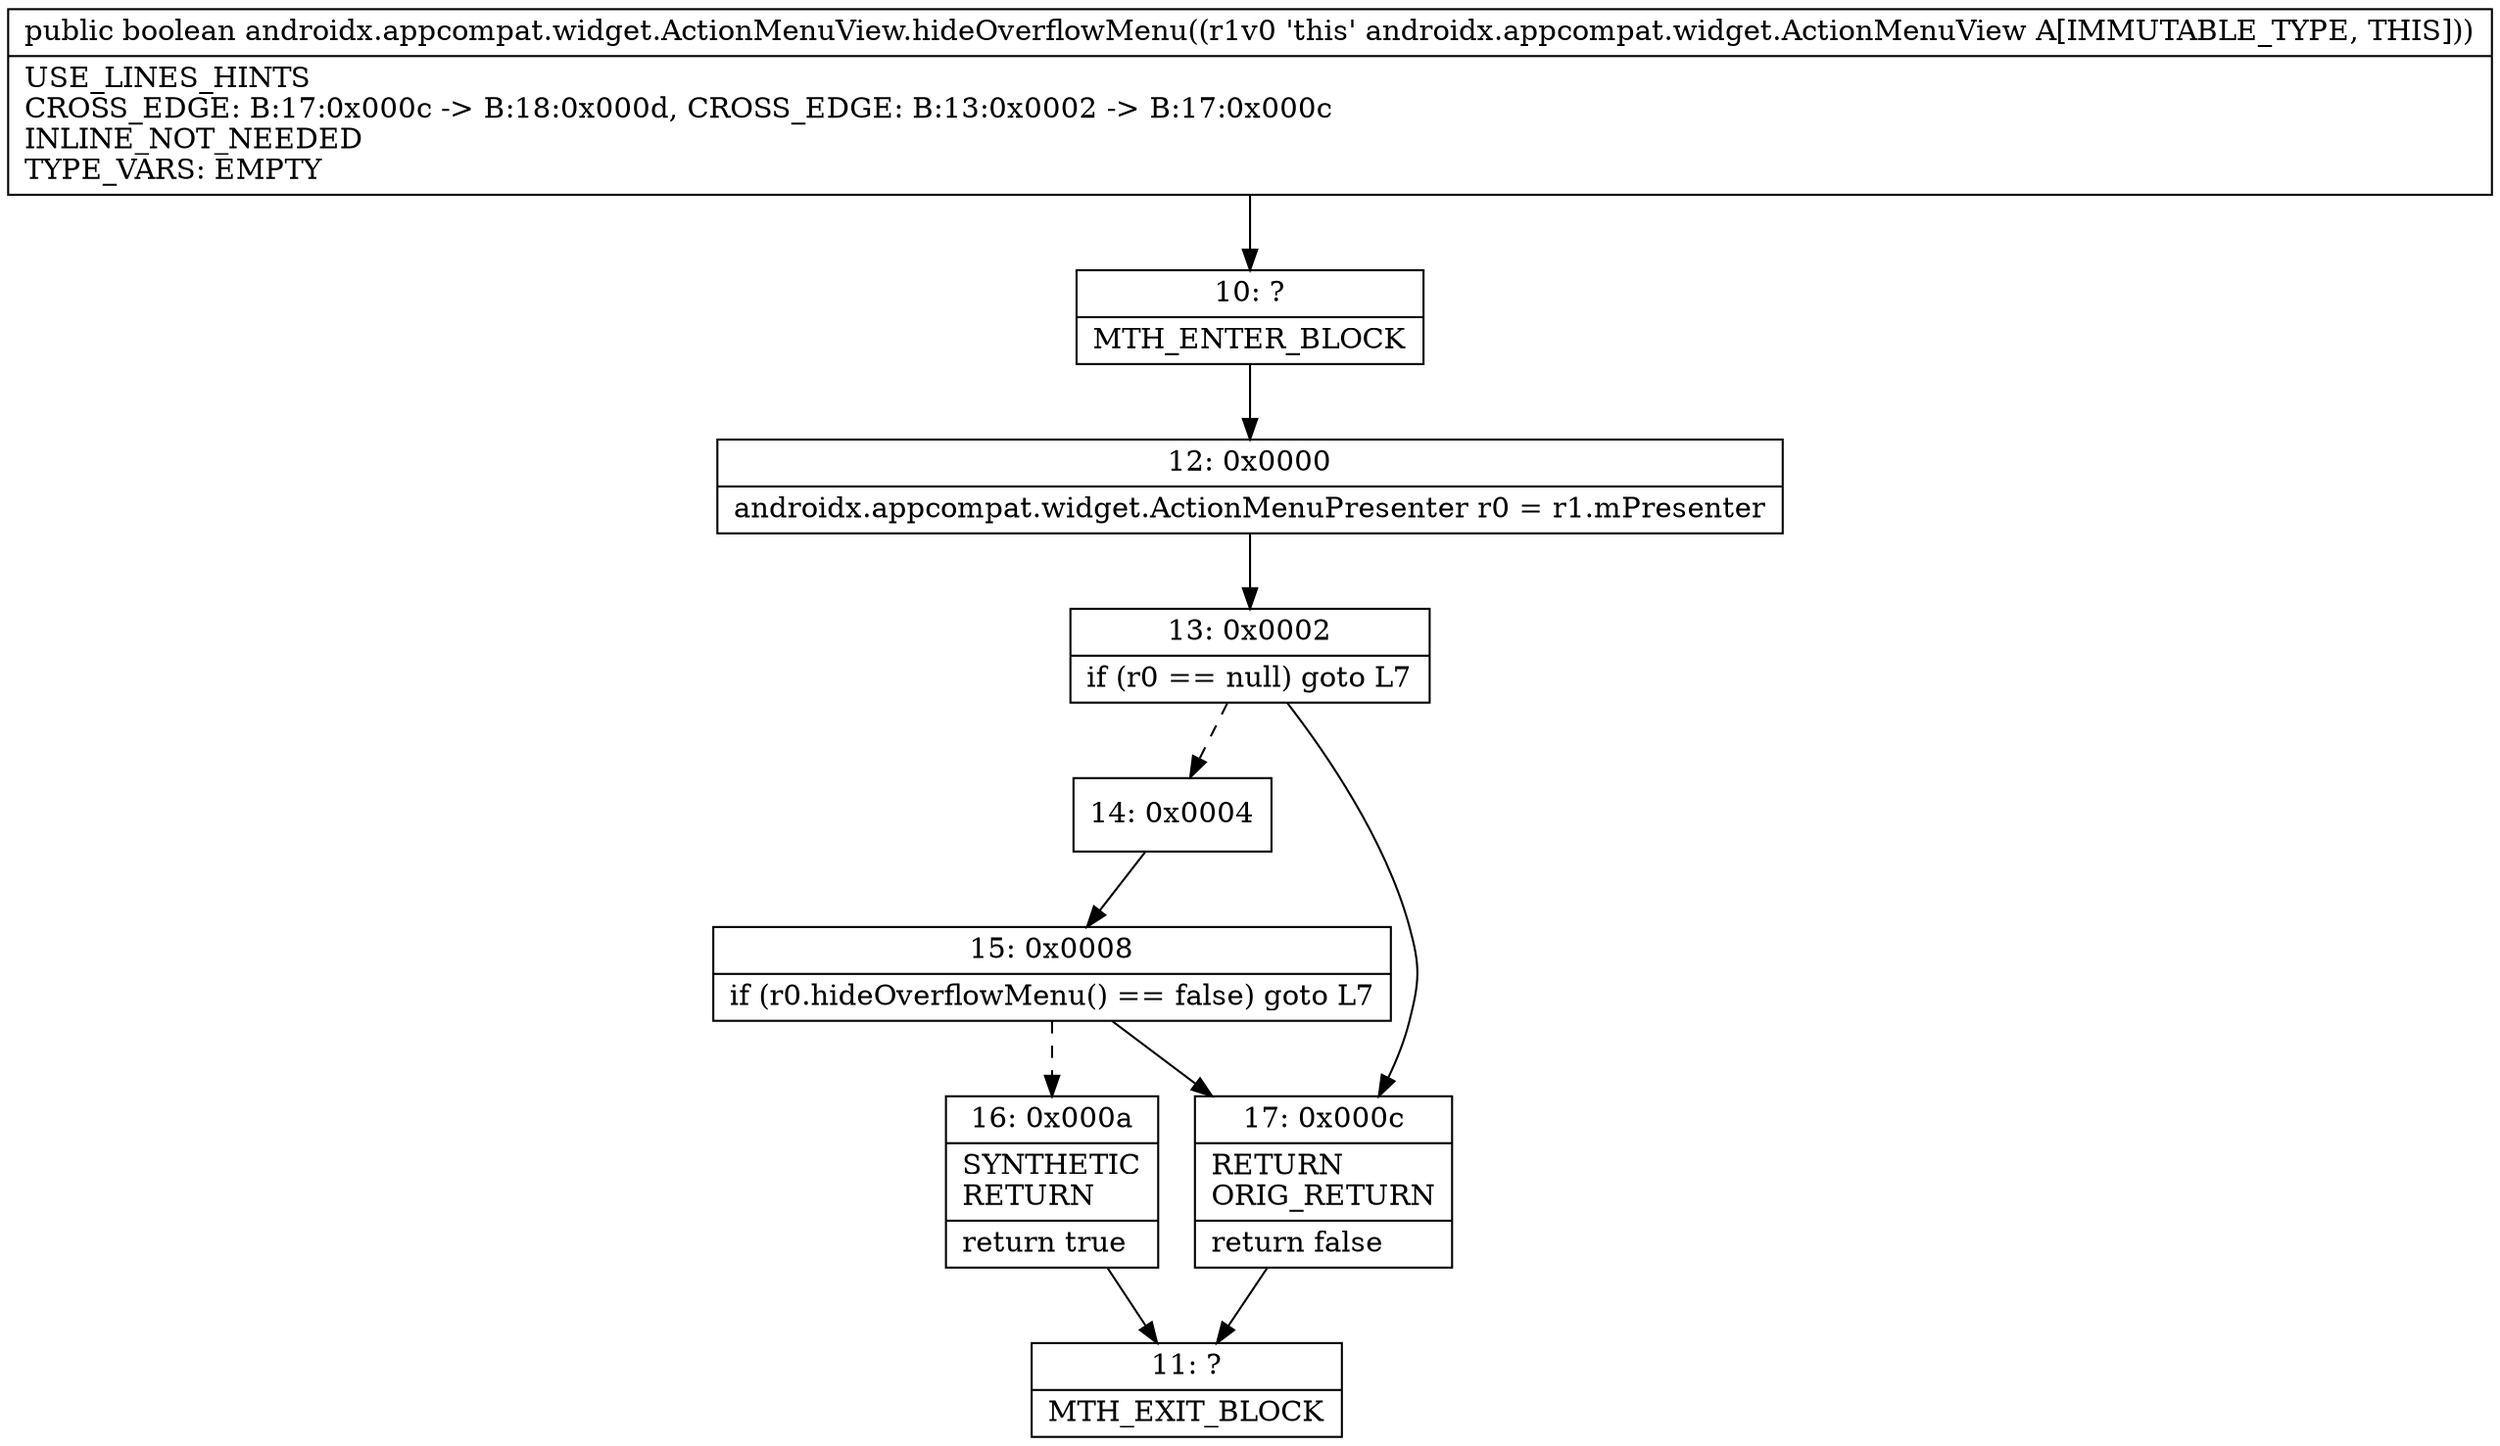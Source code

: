 digraph "CFG forandroidx.appcompat.widget.ActionMenuView.hideOverflowMenu()Z" {
Node_10 [shape=record,label="{10\:\ ?|MTH_ENTER_BLOCK\l}"];
Node_12 [shape=record,label="{12\:\ 0x0000|androidx.appcompat.widget.ActionMenuPresenter r0 = r1.mPresenter\l}"];
Node_13 [shape=record,label="{13\:\ 0x0002|if (r0 == null) goto L7\l}"];
Node_14 [shape=record,label="{14\:\ 0x0004}"];
Node_15 [shape=record,label="{15\:\ 0x0008|if (r0.hideOverflowMenu() == false) goto L7\l}"];
Node_16 [shape=record,label="{16\:\ 0x000a|SYNTHETIC\lRETURN\l|return true\l}"];
Node_11 [shape=record,label="{11\:\ ?|MTH_EXIT_BLOCK\l}"];
Node_17 [shape=record,label="{17\:\ 0x000c|RETURN\lORIG_RETURN\l|return false\l}"];
MethodNode[shape=record,label="{public boolean androidx.appcompat.widget.ActionMenuView.hideOverflowMenu((r1v0 'this' androidx.appcompat.widget.ActionMenuView A[IMMUTABLE_TYPE, THIS]))  | USE_LINES_HINTS\lCROSS_EDGE: B:17:0x000c \-\> B:18:0x000d, CROSS_EDGE: B:13:0x0002 \-\> B:17:0x000c\lINLINE_NOT_NEEDED\lTYPE_VARS: EMPTY\l}"];
MethodNode -> Node_10;Node_10 -> Node_12;
Node_12 -> Node_13;
Node_13 -> Node_14[style=dashed];
Node_13 -> Node_17;
Node_14 -> Node_15;
Node_15 -> Node_16[style=dashed];
Node_15 -> Node_17;
Node_16 -> Node_11;
Node_17 -> Node_11;
}

